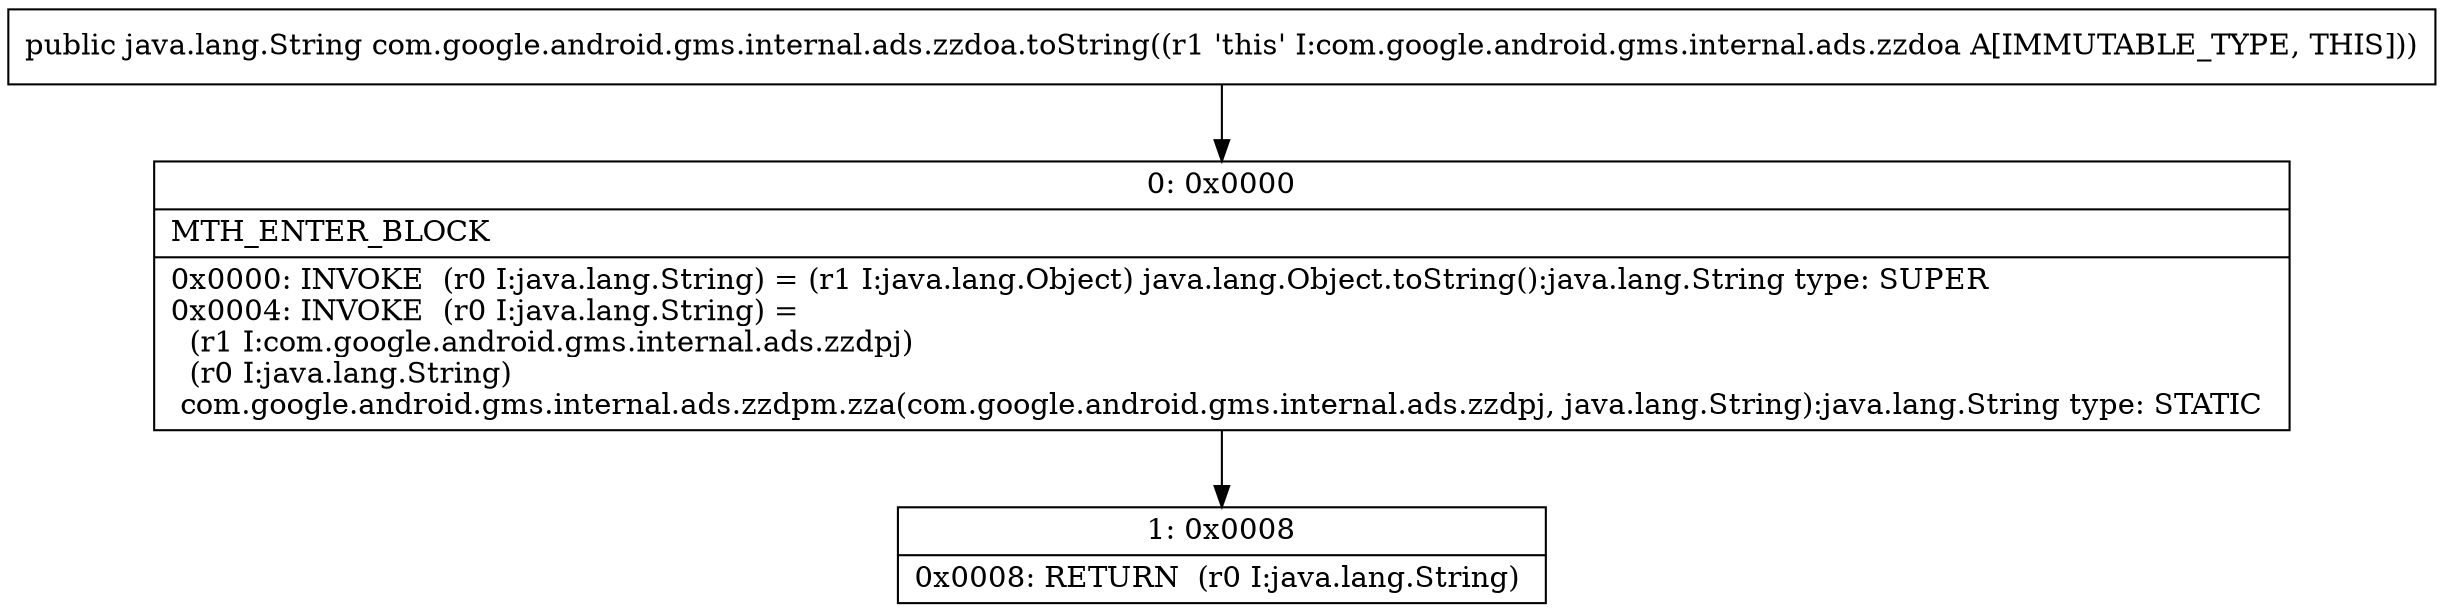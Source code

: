 digraph "CFG forcom.google.android.gms.internal.ads.zzdoa.toString()Ljava\/lang\/String;" {
Node_0 [shape=record,label="{0\:\ 0x0000|MTH_ENTER_BLOCK\l|0x0000: INVOKE  (r0 I:java.lang.String) = (r1 I:java.lang.Object) java.lang.Object.toString():java.lang.String type: SUPER \l0x0004: INVOKE  (r0 I:java.lang.String) = \l  (r1 I:com.google.android.gms.internal.ads.zzdpj)\l  (r0 I:java.lang.String)\l com.google.android.gms.internal.ads.zzdpm.zza(com.google.android.gms.internal.ads.zzdpj, java.lang.String):java.lang.String type: STATIC \l}"];
Node_1 [shape=record,label="{1\:\ 0x0008|0x0008: RETURN  (r0 I:java.lang.String) \l}"];
MethodNode[shape=record,label="{public java.lang.String com.google.android.gms.internal.ads.zzdoa.toString((r1 'this' I:com.google.android.gms.internal.ads.zzdoa A[IMMUTABLE_TYPE, THIS])) }"];
MethodNode -> Node_0;
Node_0 -> Node_1;
}

